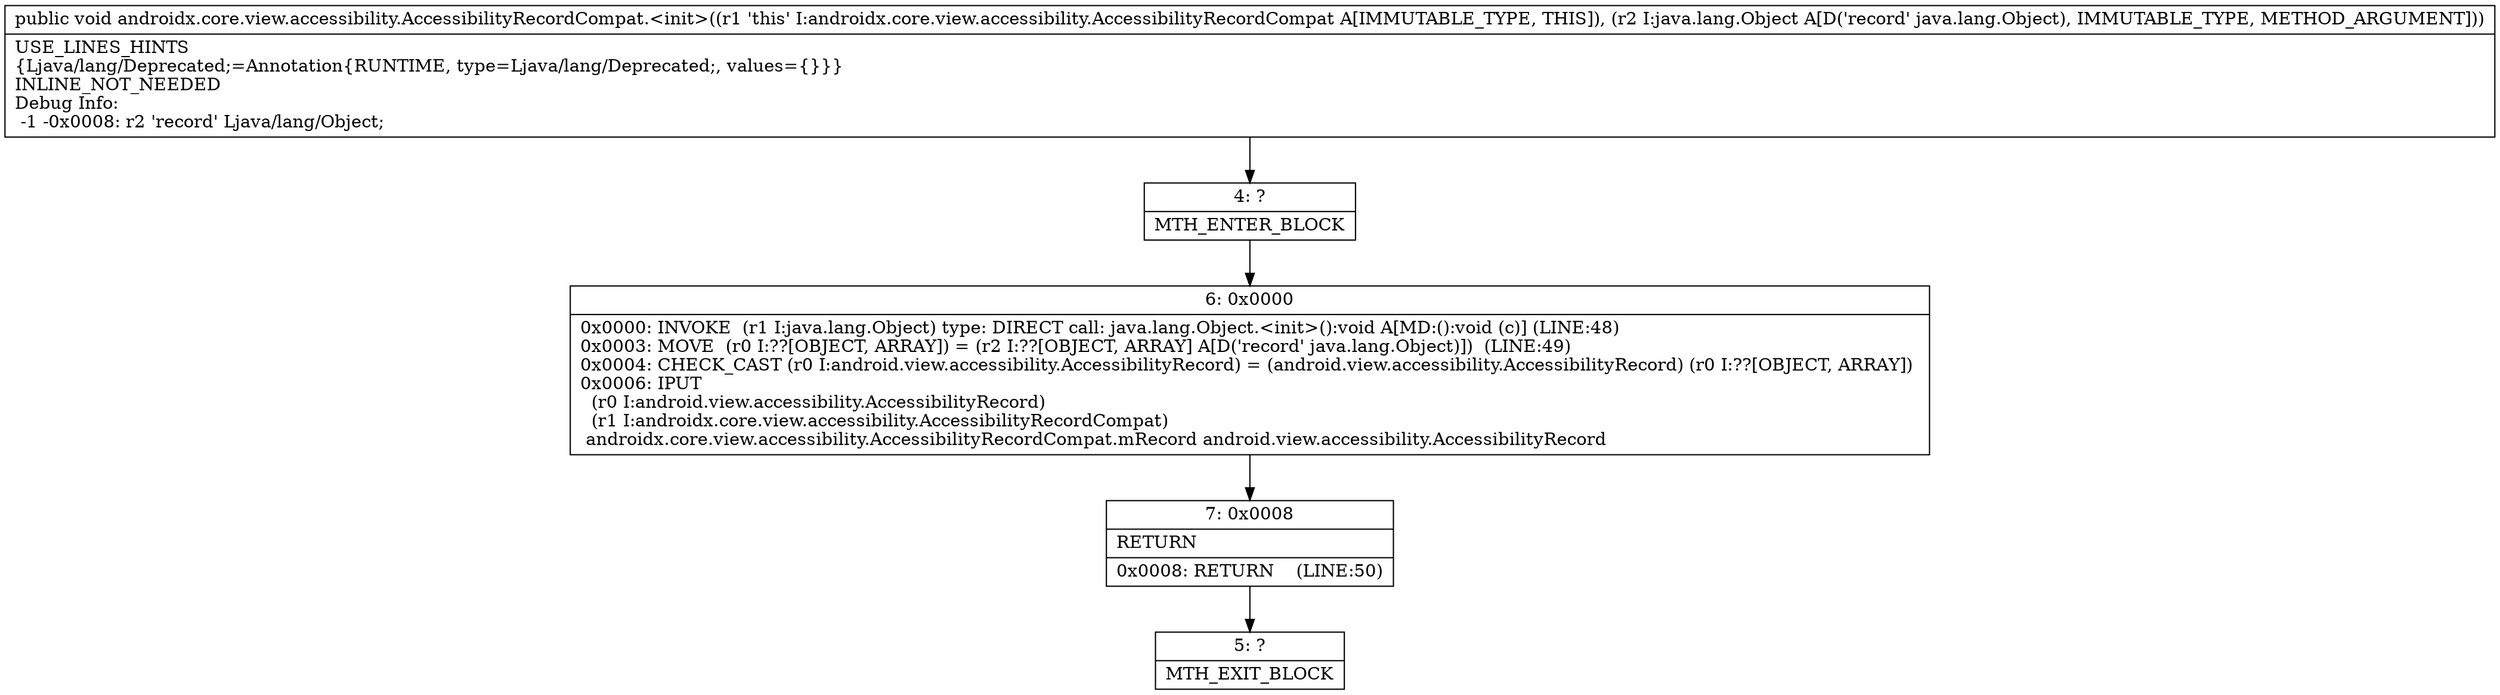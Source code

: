 digraph "CFG forandroidx.core.view.accessibility.AccessibilityRecordCompat.\<init\>(Ljava\/lang\/Object;)V" {
Node_4 [shape=record,label="{4\:\ ?|MTH_ENTER_BLOCK\l}"];
Node_6 [shape=record,label="{6\:\ 0x0000|0x0000: INVOKE  (r1 I:java.lang.Object) type: DIRECT call: java.lang.Object.\<init\>():void A[MD:():void (c)] (LINE:48)\l0x0003: MOVE  (r0 I:??[OBJECT, ARRAY]) = (r2 I:??[OBJECT, ARRAY] A[D('record' java.lang.Object)])  (LINE:49)\l0x0004: CHECK_CAST (r0 I:android.view.accessibility.AccessibilityRecord) = (android.view.accessibility.AccessibilityRecord) (r0 I:??[OBJECT, ARRAY]) \l0x0006: IPUT  \l  (r0 I:android.view.accessibility.AccessibilityRecord)\l  (r1 I:androidx.core.view.accessibility.AccessibilityRecordCompat)\l androidx.core.view.accessibility.AccessibilityRecordCompat.mRecord android.view.accessibility.AccessibilityRecord \l}"];
Node_7 [shape=record,label="{7\:\ 0x0008|RETURN\l|0x0008: RETURN    (LINE:50)\l}"];
Node_5 [shape=record,label="{5\:\ ?|MTH_EXIT_BLOCK\l}"];
MethodNode[shape=record,label="{public void androidx.core.view.accessibility.AccessibilityRecordCompat.\<init\>((r1 'this' I:androidx.core.view.accessibility.AccessibilityRecordCompat A[IMMUTABLE_TYPE, THIS]), (r2 I:java.lang.Object A[D('record' java.lang.Object), IMMUTABLE_TYPE, METHOD_ARGUMENT]))  | USE_LINES_HINTS\l\{Ljava\/lang\/Deprecated;=Annotation\{RUNTIME, type=Ljava\/lang\/Deprecated;, values=\{\}\}\}\lINLINE_NOT_NEEDED\lDebug Info:\l  \-1 \-0x0008: r2 'record' Ljava\/lang\/Object;\l}"];
MethodNode -> Node_4;Node_4 -> Node_6;
Node_6 -> Node_7;
Node_7 -> Node_5;
}

